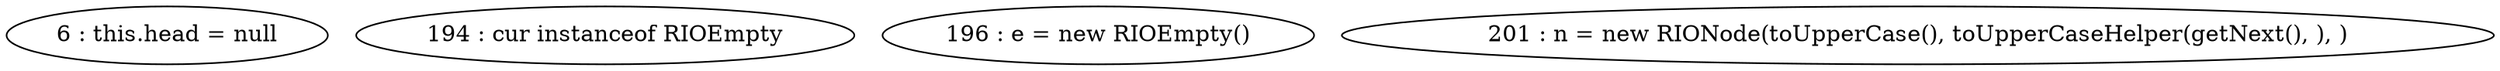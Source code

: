 digraph G {
"6 : this.head = null"
"194 : cur instanceof RIOEmpty"
"196 : e = new RIOEmpty()"
"201 : n = new RIONode(toUpperCase(), toUpperCaseHelper(getNext(), ), )"
}